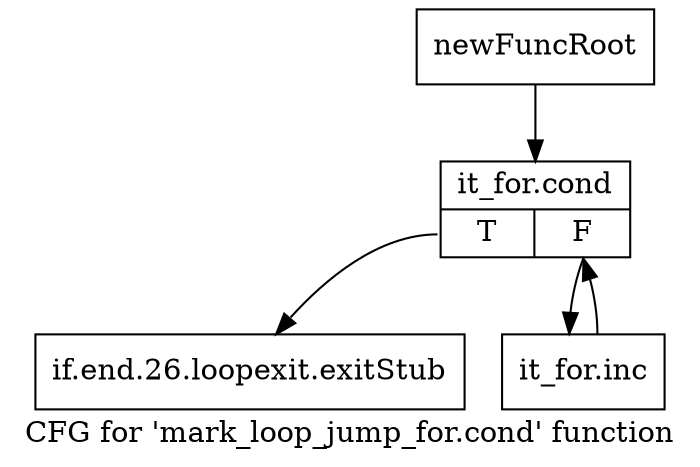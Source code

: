 digraph "CFG for 'mark_loop_jump_for.cond' function" {
	label="CFG for 'mark_loop_jump_for.cond' function";

	Node0xb6de190 [shape=record,label="{newFuncRoot}"];
	Node0xb6de190 -> Node0xb6de230;
	Node0xb6de1e0 [shape=record,label="{if.end.26.loopexit.exitStub}"];
	Node0xb6de230 [shape=record,label="{it_for.cond|{<s0>T|<s1>F}}"];
	Node0xb6de230:s0 -> Node0xb6de1e0;
	Node0xb6de230:s1 -> Node0xb6de280;
	Node0xb6de280 [shape=record,label="{it_for.inc}"];
	Node0xb6de280 -> Node0xb6de230;
}
